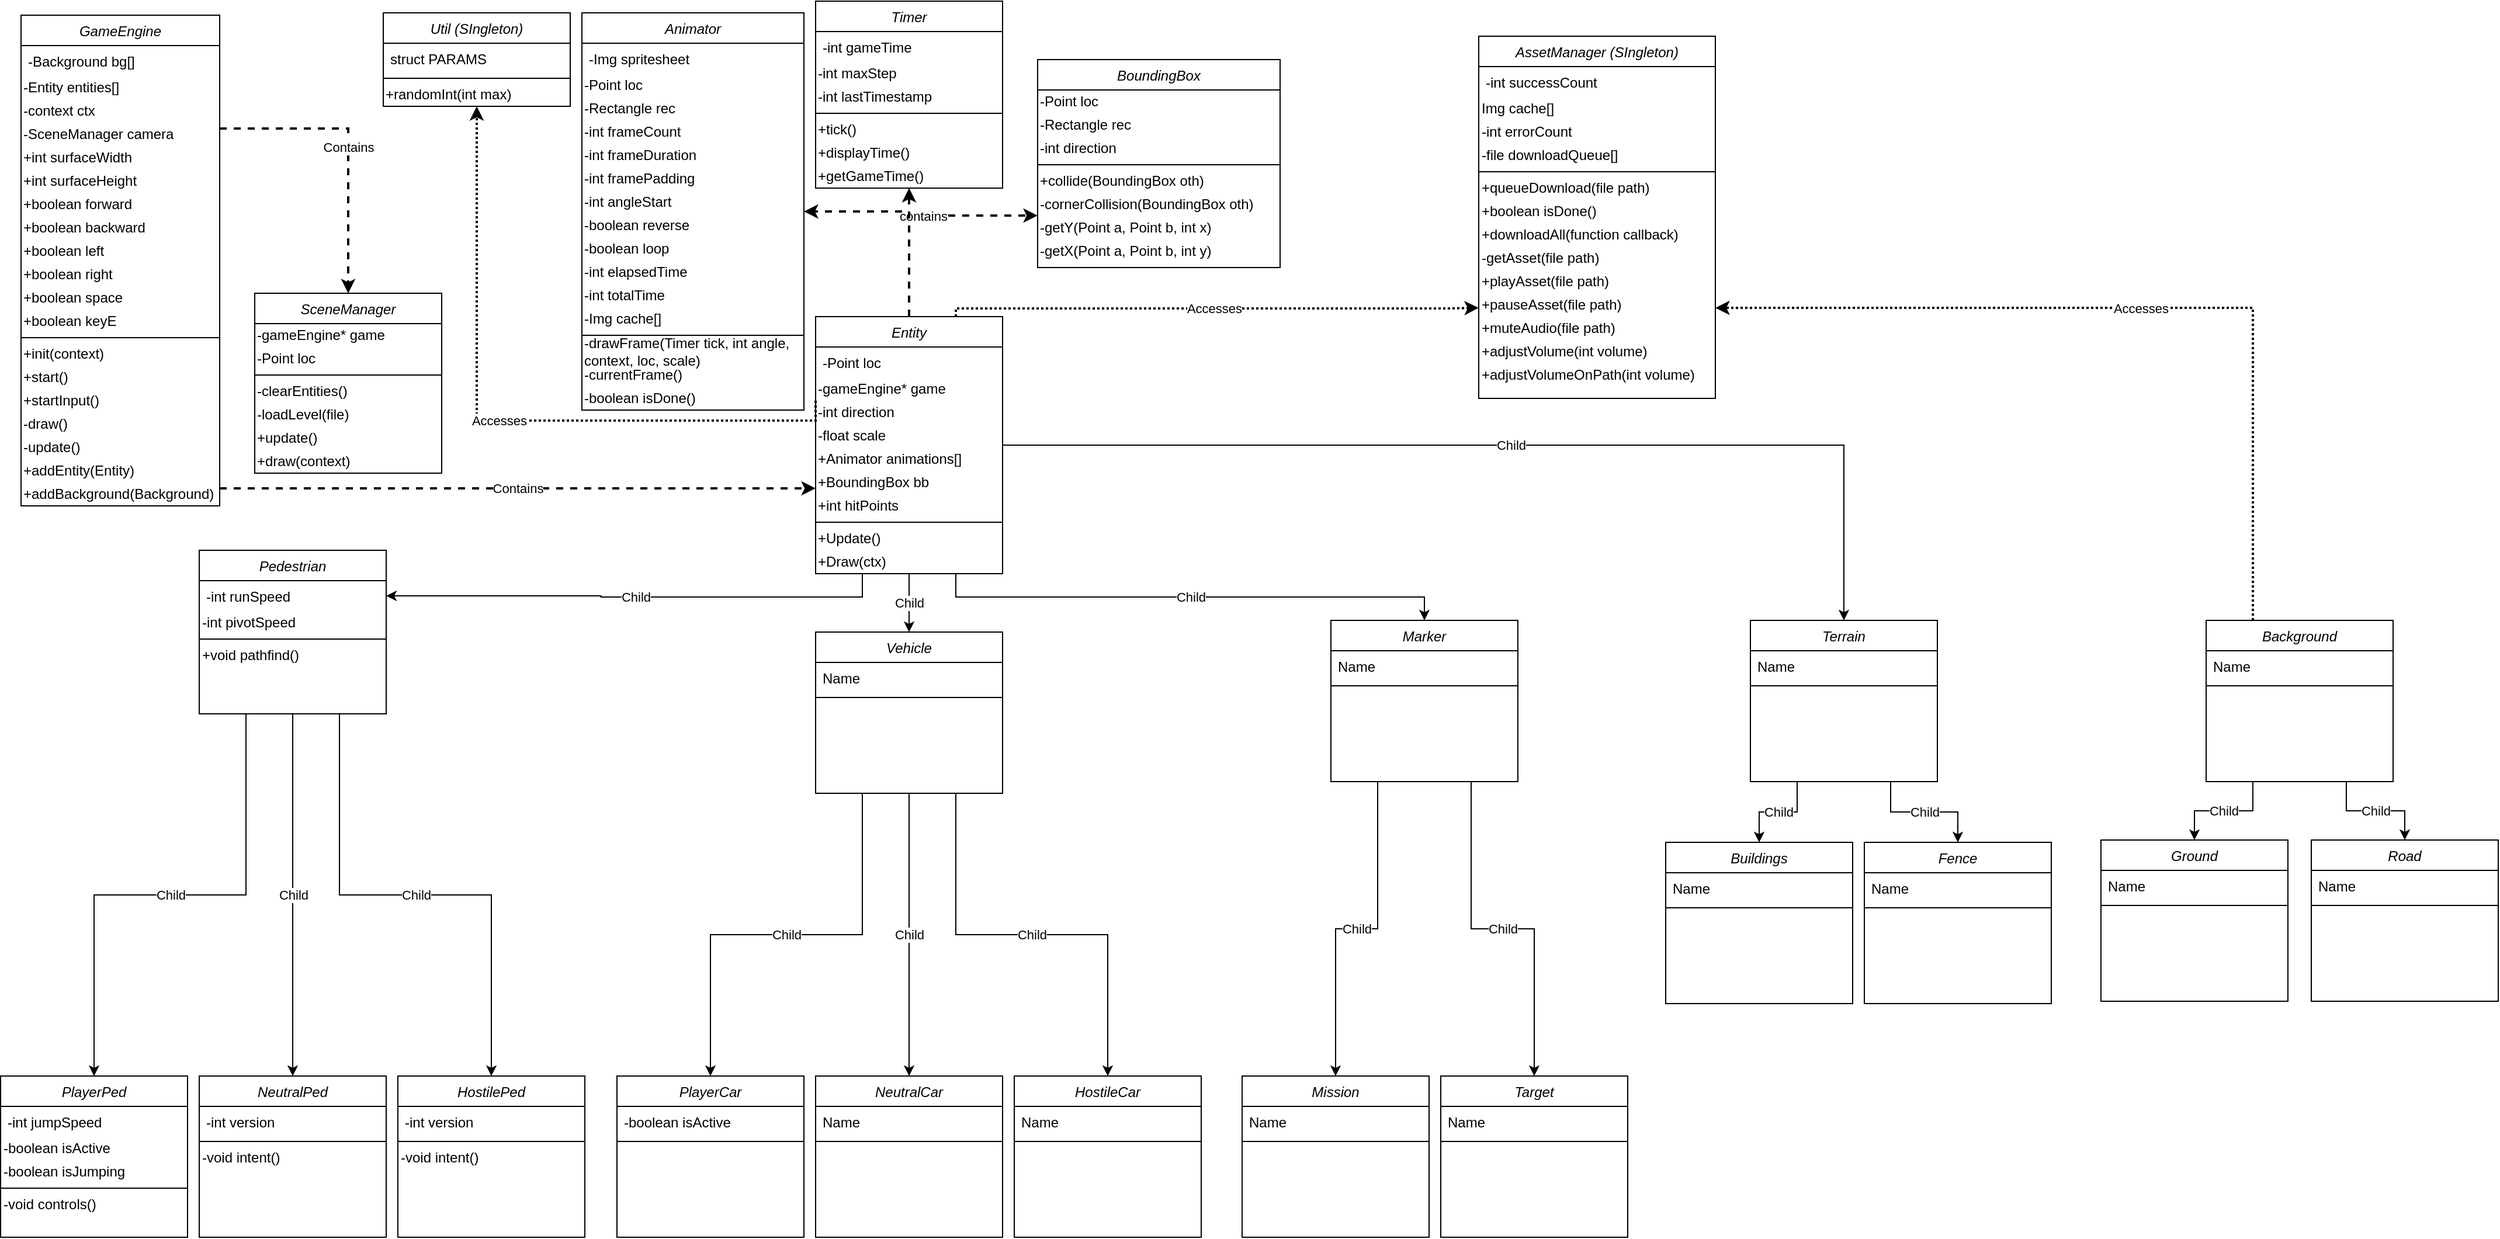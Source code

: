 <mxfile version="16.1.2" type="device"><diagram id="C5RBs43oDa-KdzZeNtuy" name="Game"><mxGraphModel dx="1102" dy="905" grid="1" gridSize="10" guides="1" tooltips="1" connect="1" arrows="1" fold="1" page="1" pageScale="1" pageWidth="827" pageHeight="1169" math="0" shadow="0"><root><mxCell id="WIyWlLk6GJQsqaUBKTNV-0"/><mxCell id="WIyWlLk6GJQsqaUBKTNV-1" parent="WIyWlLk6GJQsqaUBKTNV-0"/><mxCell id="l1KLPTebDnx1lyu9TXCn-94" value="Contains" style="edgeStyle=orthogonalEdgeStyle;rounded=0;orthogonalLoop=1;jettySize=auto;html=1;exitX=1;exitY=0.25;exitDx=0;exitDy=0;dashed=1;strokeWidth=2;entryX=0.5;entryY=0;entryDx=0;entryDy=0;" parent="WIyWlLk6GJQsqaUBKTNV-1" source="nF-2B61L3fFq7dGXR7lO-26" target="l1KLPTebDnx1lyu9TXCn-67" edge="1"><mxGeometry relative="1" as="geometry"><mxPoint x="380" y="289" as="targetPoint"/><Array as="points"><mxPoint x="320" y="119"/></Array></mxGeometry></mxCell><mxCell id="zkfFHV4jXpPFQw0GAbJ--0" value="GameEngine" style="swimlane;fontStyle=2;align=center;verticalAlign=top;childLayout=stackLayout;horizontal=1;startSize=26;horizontalStack=0;resizeParent=1;resizeLast=0;collapsible=1;marginBottom=0;rounded=0;shadow=0;strokeWidth=1;" parent="WIyWlLk6GJQsqaUBKTNV-1" vertex="1"><mxGeometry x="40" y="22" width="170" height="420" as="geometry"><mxRectangle x="230" y="140" width="160" height="26" as="alternateBounds"/></mxGeometry></mxCell><mxCell id="zkfFHV4jXpPFQw0GAbJ--1" value="-Background bg[]" style="text;align=left;verticalAlign=top;spacingLeft=4;spacingRight=4;overflow=hidden;rotatable=0;points=[[0,0.5],[1,0.5]];portConstraint=eastwest;" parent="zkfFHV4jXpPFQw0GAbJ--0" vertex="1"><mxGeometry y="26" width="170" height="26" as="geometry"/></mxCell><mxCell id="nF-2B61L3fFq7dGXR7lO-11" value="-Entity entities[]" style="text;html=1;strokeColor=none;fillColor=none;align=left;verticalAlign=middle;whiteSpace=wrap;rounded=0;" parent="zkfFHV4jXpPFQw0GAbJ--0" vertex="1"><mxGeometry y="52" width="170" height="20" as="geometry"/></mxCell><mxCell id="nF-2B61L3fFq7dGXR7lO-12" value="-context ctx" style="text;html=1;strokeColor=none;fillColor=none;align=left;verticalAlign=middle;whiteSpace=wrap;rounded=0;" parent="zkfFHV4jXpPFQw0GAbJ--0" vertex="1"><mxGeometry y="72" width="170" height="20" as="geometry"/></mxCell><mxCell id="nF-2B61L3fFq7dGXR7lO-26" value="-SceneManager camera" style="text;html=1;strokeColor=none;fillColor=none;align=left;verticalAlign=middle;whiteSpace=wrap;rounded=0;" parent="zkfFHV4jXpPFQw0GAbJ--0" vertex="1"><mxGeometry y="92" width="170" height="20" as="geometry"/></mxCell><mxCell id="nF-2B61L3fFq7dGXR7lO-23" value="+int surfaceWidth" style="text;html=1;strokeColor=none;fillColor=none;align=left;verticalAlign=middle;whiteSpace=wrap;rounded=0;" parent="zkfFHV4jXpPFQw0GAbJ--0" vertex="1"><mxGeometry y="112" width="170" height="20" as="geometry"/></mxCell><mxCell id="nF-2B61L3fFq7dGXR7lO-25" value="+int surfaceHeight" style="text;html=1;strokeColor=none;fillColor=none;align=left;verticalAlign=middle;whiteSpace=wrap;rounded=0;" parent="zkfFHV4jXpPFQw0GAbJ--0" vertex="1"><mxGeometry y="132" width="170" height="20" as="geometry"/></mxCell><mxCell id="nF-2B61L3fFq7dGXR7lO-13" value="+boolean forward" style="text;html=1;strokeColor=none;fillColor=none;align=left;verticalAlign=middle;whiteSpace=wrap;rounded=0;" parent="zkfFHV4jXpPFQw0GAbJ--0" vertex="1"><mxGeometry y="152" width="170" height="20" as="geometry"/></mxCell><mxCell id="nF-2B61L3fFq7dGXR7lO-16" value="+boolean backward" style="text;html=1;strokeColor=none;fillColor=none;align=left;verticalAlign=middle;whiteSpace=wrap;rounded=0;" parent="zkfFHV4jXpPFQw0GAbJ--0" vertex="1"><mxGeometry y="172" width="170" height="20" as="geometry"/></mxCell><mxCell id="nF-2B61L3fFq7dGXR7lO-18" value="+boolean left" style="text;html=1;strokeColor=none;fillColor=none;align=left;verticalAlign=middle;whiteSpace=wrap;rounded=0;" parent="zkfFHV4jXpPFQw0GAbJ--0" vertex="1"><mxGeometry y="192" width="170" height="20" as="geometry"/></mxCell><mxCell id="nF-2B61L3fFq7dGXR7lO-15" value="+boolean right" style="text;html=1;strokeColor=none;fillColor=none;align=left;verticalAlign=middle;whiteSpace=wrap;rounded=0;" parent="zkfFHV4jXpPFQw0GAbJ--0" vertex="1"><mxGeometry y="212" width="170" height="20" as="geometry"/></mxCell><mxCell id="nF-2B61L3fFq7dGXR7lO-17" value="+boolean space" style="text;html=1;strokeColor=none;fillColor=none;align=left;verticalAlign=middle;whiteSpace=wrap;rounded=0;" parent="zkfFHV4jXpPFQw0GAbJ--0" vertex="1"><mxGeometry y="232" width="170" height="20" as="geometry"/></mxCell><mxCell id="nF-2B61L3fFq7dGXR7lO-14" value="+boolean keyE" style="text;html=1;strokeColor=none;fillColor=none;align=left;verticalAlign=middle;whiteSpace=wrap;rounded=0;" parent="zkfFHV4jXpPFQw0GAbJ--0" vertex="1"><mxGeometry y="252" width="170" height="20" as="geometry"/></mxCell><mxCell id="zkfFHV4jXpPFQw0GAbJ--4" value="" style="line;html=1;strokeWidth=1;align=left;verticalAlign=middle;spacingTop=-1;spacingLeft=3;spacingRight=3;rotatable=0;labelPosition=right;points=[];portConstraint=eastwest;" parent="zkfFHV4jXpPFQw0GAbJ--0" vertex="1"><mxGeometry y="272" width="170" height="8" as="geometry"/></mxCell><mxCell id="nF-2B61L3fFq7dGXR7lO-19" value="+init(context)" style="text;html=1;strokeColor=none;fillColor=none;align=left;verticalAlign=middle;whiteSpace=wrap;rounded=0;" parent="zkfFHV4jXpPFQw0GAbJ--0" vertex="1"><mxGeometry y="280" width="170" height="20" as="geometry"/></mxCell><mxCell id="nF-2B61L3fFq7dGXR7lO-20" value="+start()" style="text;html=1;strokeColor=none;fillColor=none;align=left;verticalAlign=middle;whiteSpace=wrap;rounded=0;" parent="zkfFHV4jXpPFQw0GAbJ--0" vertex="1"><mxGeometry y="300" width="170" height="20" as="geometry"/></mxCell><mxCell id="nF-2B61L3fFq7dGXR7lO-21" value="+startInput()" style="text;html=1;strokeColor=none;fillColor=none;align=left;verticalAlign=middle;whiteSpace=wrap;rounded=0;" parent="zkfFHV4jXpPFQw0GAbJ--0" vertex="1"><mxGeometry y="320" width="170" height="20" as="geometry"/></mxCell><mxCell id="nF-2B61L3fFq7dGXR7lO-7" value="-draw()" style="text;html=1;strokeColor=none;fillColor=none;align=left;verticalAlign=middle;whiteSpace=wrap;rounded=0;" parent="zkfFHV4jXpPFQw0GAbJ--0" vertex="1"><mxGeometry y="340" width="170" height="20" as="geometry"/></mxCell><mxCell id="nF-2B61L3fFq7dGXR7lO-8" value="-update()" style="text;html=1;strokeColor=none;fillColor=none;align=left;verticalAlign=middle;whiteSpace=wrap;rounded=0;" parent="zkfFHV4jXpPFQw0GAbJ--0" vertex="1"><mxGeometry y="360" width="170" height="20" as="geometry"/></mxCell><mxCell id="nF-2B61L3fFq7dGXR7lO-9" value="+addEntity(Entity)" style="text;html=1;strokeColor=none;fillColor=none;align=left;verticalAlign=middle;whiteSpace=wrap;rounded=0;" parent="zkfFHV4jXpPFQw0GAbJ--0" vertex="1"><mxGeometry y="380" width="170" height="20" as="geometry"/></mxCell><mxCell id="nF-2B61L3fFq7dGXR7lO-10" value="+addBackground(Background)" style="text;html=1;strokeColor=none;fillColor=none;align=left;verticalAlign=middle;whiteSpace=wrap;rounded=0;" parent="zkfFHV4jXpPFQw0GAbJ--0" vertex="1"><mxGeometry y="400" width="170" height="20" as="geometry"/></mxCell><mxCell id="l1KLPTebDnx1lyu9TXCn-0" value="AssetManager (SIngleton)" style="swimlane;fontStyle=2;align=center;verticalAlign=top;childLayout=stackLayout;horizontal=1;startSize=26;horizontalStack=0;resizeParent=1;resizeLast=0;collapsible=1;marginBottom=0;rounded=0;shadow=0;strokeWidth=1;" parent="WIyWlLk6GJQsqaUBKTNV-1" vertex="1"><mxGeometry x="1287.5" y="40" width="202.5" height="310" as="geometry"><mxRectangle x="230" y="140" width="160" height="26" as="alternateBounds"/></mxGeometry></mxCell><mxCell id="nF-2B61L3fFq7dGXR7lO-57" value="-int successCount" style="text;align=left;verticalAlign=top;spacingLeft=4;spacingRight=4;overflow=hidden;rotatable=0;points=[[0,0.5],[1,0.5]];portConstraint=eastwest;" parent="l1KLPTebDnx1lyu9TXCn-0" vertex="1"><mxGeometry y="26" width="202.5" height="26" as="geometry"/></mxCell><mxCell id="nF-2B61L3fFq7dGXR7lO-59" value="Img cache[]" style="text;html=1;strokeColor=none;fillColor=none;align=left;verticalAlign=middle;whiteSpace=wrap;rounded=0;" parent="l1KLPTebDnx1lyu9TXCn-0" vertex="1"><mxGeometry y="52" width="202.5" height="20" as="geometry"/></mxCell><mxCell id="nF-2B61L3fFq7dGXR7lO-58" value="-int errorCount" style="text;html=1;strokeColor=none;fillColor=none;align=left;verticalAlign=middle;whiteSpace=wrap;rounded=0;" parent="l1KLPTebDnx1lyu9TXCn-0" vertex="1"><mxGeometry y="72" width="202.5" height="20" as="geometry"/></mxCell><mxCell id="nF-2B61L3fFq7dGXR7lO-60" value="-file downloadQueue[]" style="text;html=1;strokeColor=none;fillColor=none;align=left;verticalAlign=middle;whiteSpace=wrap;rounded=0;" parent="l1KLPTebDnx1lyu9TXCn-0" vertex="1"><mxGeometry y="92" width="202.5" height="20" as="geometry"/></mxCell><mxCell id="l1KLPTebDnx1lyu9TXCn-2" value="" style="line;html=1;strokeWidth=1;align=left;verticalAlign=middle;spacingTop=-1;spacingLeft=3;spacingRight=3;rotatable=0;labelPosition=right;points=[];portConstraint=eastwest;" parent="l1KLPTebDnx1lyu9TXCn-0" vertex="1"><mxGeometry y="112" width="202.5" height="8" as="geometry"/></mxCell><mxCell id="nF-2B61L3fFq7dGXR7lO-74" value="+queueDownload(file path)" style="text;html=1;align=left;verticalAlign=middle;resizable=0;points=[];autosize=1;" parent="l1KLPTebDnx1lyu9TXCn-0" vertex="1"><mxGeometry y="120" width="202.5" height="20" as="geometry"/></mxCell><mxCell id="nF-2B61L3fFq7dGXR7lO-75" value="+boolean isDone()" style="text;html=1;strokeColor=none;fillColor=none;align=left;verticalAlign=middle;whiteSpace=wrap;rounded=0;" parent="l1KLPTebDnx1lyu9TXCn-0" vertex="1"><mxGeometry y="140" width="202.5" height="20" as="geometry"/></mxCell><mxCell id="nF-2B61L3fFq7dGXR7lO-76" value="+downloadAll(function callback)" style="text;html=1;strokeColor=none;fillColor=none;align=left;verticalAlign=middle;whiteSpace=wrap;rounded=0;" parent="l1KLPTebDnx1lyu9TXCn-0" vertex="1"><mxGeometry y="160" width="202.5" height="20" as="geometry"/></mxCell><mxCell id="nF-2B61L3fFq7dGXR7lO-77" value="-getAsset(file path)" style="text;html=1;strokeColor=none;fillColor=none;align=left;verticalAlign=middle;whiteSpace=wrap;rounded=0;" parent="l1KLPTebDnx1lyu9TXCn-0" vertex="1"><mxGeometry y="180" width="202.5" height="20" as="geometry"/></mxCell><mxCell id="nF-2B61L3fFq7dGXR7lO-78" value="+playAsset(file path)" style="text;html=1;strokeColor=none;fillColor=none;align=left;verticalAlign=middle;whiteSpace=wrap;rounded=0;" parent="l1KLPTebDnx1lyu9TXCn-0" vertex="1"><mxGeometry y="200" width="202.5" height="20" as="geometry"/></mxCell><mxCell id="nF-2B61L3fFq7dGXR7lO-79" value="+pauseAsset(file path)" style="text;html=1;strokeColor=none;fillColor=none;align=left;verticalAlign=middle;whiteSpace=wrap;rounded=0;" parent="l1KLPTebDnx1lyu9TXCn-0" vertex="1"><mxGeometry y="220" width="202.5" height="20" as="geometry"/></mxCell><mxCell id="nF-2B61L3fFq7dGXR7lO-80" value="+muteAudio(file path)" style="text;html=1;strokeColor=none;fillColor=none;align=left;verticalAlign=middle;whiteSpace=wrap;rounded=0;" parent="l1KLPTebDnx1lyu9TXCn-0" vertex="1"><mxGeometry y="240" width="202.5" height="20" as="geometry"/></mxCell><mxCell id="nF-2B61L3fFq7dGXR7lO-81" value="+adjustVolume(int volume)" style="text;html=1;strokeColor=none;fillColor=none;align=left;verticalAlign=middle;whiteSpace=wrap;rounded=0;" parent="l1KLPTebDnx1lyu9TXCn-0" vertex="1"><mxGeometry y="260" width="202.5" height="20" as="geometry"/></mxCell><mxCell id="nF-2B61L3fFq7dGXR7lO-82" value="+adjustVolumeOnPath(int volume)" style="text;html=1;strokeColor=none;fillColor=none;align=left;verticalAlign=middle;whiteSpace=wrap;rounded=0;" parent="l1KLPTebDnx1lyu9TXCn-0" vertex="1"><mxGeometry y="280" width="202.5" height="20" as="geometry"/></mxCell><mxCell id="l1KLPTebDnx1lyu9TXCn-3" value="BoundingBox" style="swimlane;fontStyle=2;align=center;verticalAlign=top;childLayout=stackLayout;horizontal=1;startSize=26;horizontalStack=0;resizeParent=1;resizeLast=0;collapsible=1;marginBottom=0;rounded=0;shadow=0;strokeWidth=1;" parent="WIyWlLk6GJQsqaUBKTNV-1" vertex="1"><mxGeometry x="910" y="60" width="207.5" height="178" as="geometry"><mxRectangle x="230" y="140" width="160" height="26" as="alternateBounds"/></mxGeometry></mxCell><mxCell id="nF-2B61L3fFq7dGXR7lO-61" value="-Point loc" style="text;html=1;strokeColor=none;fillColor=none;align=left;verticalAlign=middle;whiteSpace=wrap;rounded=0;" parent="l1KLPTebDnx1lyu9TXCn-3" vertex="1"><mxGeometry y="26" width="207.5" height="20" as="geometry"/></mxCell><mxCell id="nF-2B61L3fFq7dGXR7lO-62" value="-Rectangle rec" style="text;html=1;strokeColor=none;fillColor=none;align=left;verticalAlign=middle;whiteSpace=wrap;rounded=0;" parent="l1KLPTebDnx1lyu9TXCn-3" vertex="1"><mxGeometry y="46" width="207.5" height="20" as="geometry"/></mxCell><mxCell id="nF-2B61L3fFq7dGXR7lO-63" value="-int direction" style="text;html=1;strokeColor=none;fillColor=none;align=left;verticalAlign=middle;whiteSpace=wrap;rounded=0;" parent="l1KLPTebDnx1lyu9TXCn-3" vertex="1"><mxGeometry y="66" width="207.5" height="20" as="geometry"/></mxCell><mxCell id="l1KLPTebDnx1lyu9TXCn-5" value="" style="line;html=1;strokeWidth=1;align=left;verticalAlign=middle;spacingTop=-1;spacingLeft=3;spacingRight=3;rotatable=0;labelPosition=right;points=[];portConstraint=eastwest;" parent="l1KLPTebDnx1lyu9TXCn-3" vertex="1"><mxGeometry y="86" width="207.5" height="8" as="geometry"/></mxCell><mxCell id="nF-2B61L3fFq7dGXR7lO-64" value="+collide(BoundingBox oth)" style="text;html=1;strokeColor=none;fillColor=none;align=left;verticalAlign=middle;whiteSpace=wrap;rounded=0;" parent="l1KLPTebDnx1lyu9TXCn-3" vertex="1"><mxGeometry y="94" width="207.5" height="20" as="geometry"/></mxCell><mxCell id="nF-2B61L3fFq7dGXR7lO-65" value="-cornerCollision(BoundingBox oth)" style="text;html=1;strokeColor=none;fillColor=none;align=left;verticalAlign=middle;whiteSpace=wrap;rounded=0;" parent="l1KLPTebDnx1lyu9TXCn-3" vertex="1"><mxGeometry y="114" width="207.5" height="20" as="geometry"/></mxCell><mxCell id="nF-2B61L3fFq7dGXR7lO-66" value="-getY(Point a, Point b, int x)" style="text;html=1;strokeColor=none;fillColor=none;align=left;verticalAlign=middle;whiteSpace=wrap;rounded=0;" parent="l1KLPTebDnx1lyu9TXCn-3" vertex="1"><mxGeometry y="134" width="207.5" height="20" as="geometry"/></mxCell><mxCell id="nF-2B61L3fFq7dGXR7lO-67" value="-getX(Point a, Point b, int y)" style="text;html=1;strokeColor=none;fillColor=none;align=left;verticalAlign=middle;whiteSpace=wrap;rounded=0;" parent="l1KLPTebDnx1lyu9TXCn-3" vertex="1"><mxGeometry y="154" width="207.5" height="20" as="geometry"/></mxCell><mxCell id="l1KLPTebDnx1lyu9TXCn-6" value="Animator" style="swimlane;fontStyle=2;align=center;verticalAlign=top;childLayout=stackLayout;horizontal=1;startSize=26;horizontalStack=0;resizeParent=1;resizeLast=0;collapsible=1;marginBottom=0;rounded=0;shadow=0;strokeWidth=1;" parent="WIyWlLk6GJQsqaUBKTNV-1" vertex="1"><mxGeometry x="520" y="20" width="190" height="340" as="geometry"><mxRectangle x="230" y="140" width="160" height="26" as="alternateBounds"/></mxGeometry></mxCell><mxCell id="l1KLPTebDnx1lyu9TXCn-7" value="-Img spritesheet" style="text;align=left;verticalAlign=top;spacingLeft=4;spacingRight=4;overflow=hidden;rotatable=0;points=[[0,0.5],[1,0.5]];portConstraint=eastwest;" parent="l1KLPTebDnx1lyu9TXCn-6" vertex="1"><mxGeometry y="26" width="190" height="26" as="geometry"/></mxCell><mxCell id="nF-2B61L3fFq7dGXR7lO-38" value="-Point loc" style="text;html=1;strokeColor=none;fillColor=none;align=left;verticalAlign=middle;whiteSpace=wrap;rounded=0;" parent="l1KLPTebDnx1lyu9TXCn-6" vertex="1"><mxGeometry y="52" width="190" height="20" as="geometry"/></mxCell><mxCell id="nF-2B61L3fFq7dGXR7lO-39" value="-Rectangle rec" style="text;html=1;strokeColor=none;fillColor=none;align=left;verticalAlign=middle;whiteSpace=wrap;rounded=0;" parent="l1KLPTebDnx1lyu9TXCn-6" vertex="1"><mxGeometry y="72" width="190" height="20" as="geometry"/></mxCell><mxCell id="nF-2B61L3fFq7dGXR7lO-40" value="-int frameCount" style="text;html=1;strokeColor=none;fillColor=none;align=left;verticalAlign=middle;whiteSpace=wrap;rounded=0;" parent="l1KLPTebDnx1lyu9TXCn-6" vertex="1"><mxGeometry y="92" width="190" height="20" as="geometry"/></mxCell><mxCell id="nF-2B61L3fFq7dGXR7lO-41" value="-int frameDuration" style="text;html=1;strokeColor=none;fillColor=none;align=left;verticalAlign=middle;whiteSpace=wrap;rounded=0;" parent="l1KLPTebDnx1lyu9TXCn-6" vertex="1"><mxGeometry y="112" width="190" height="20" as="geometry"/></mxCell><mxCell id="nF-2B61L3fFq7dGXR7lO-42" value="-int framePadding" style="text;html=1;strokeColor=none;fillColor=none;align=left;verticalAlign=middle;whiteSpace=wrap;rounded=0;" parent="l1KLPTebDnx1lyu9TXCn-6" vertex="1"><mxGeometry y="132" width="190" height="20" as="geometry"/></mxCell><mxCell id="nF-2B61L3fFq7dGXR7lO-43" value="-int angleStart" style="text;html=1;strokeColor=none;fillColor=none;align=left;verticalAlign=middle;whiteSpace=wrap;rounded=0;" parent="l1KLPTebDnx1lyu9TXCn-6" vertex="1"><mxGeometry y="152" width="190" height="20" as="geometry"/></mxCell><mxCell id="nF-2B61L3fFq7dGXR7lO-44" value="-boolean reverse" style="text;html=1;strokeColor=none;fillColor=none;align=left;verticalAlign=middle;whiteSpace=wrap;rounded=0;" parent="l1KLPTebDnx1lyu9TXCn-6" vertex="1"><mxGeometry y="172" width="190" height="20" as="geometry"/></mxCell><mxCell id="nF-2B61L3fFq7dGXR7lO-45" value="-boolean loop" style="text;html=1;strokeColor=none;fillColor=none;align=left;verticalAlign=middle;whiteSpace=wrap;rounded=0;" parent="l1KLPTebDnx1lyu9TXCn-6" vertex="1"><mxGeometry y="192" width="190" height="20" as="geometry"/></mxCell><mxCell id="nF-2B61L3fFq7dGXR7lO-46" value="-int elapsedTime" style="text;html=1;strokeColor=none;fillColor=none;align=left;verticalAlign=middle;whiteSpace=wrap;rounded=0;" parent="l1KLPTebDnx1lyu9TXCn-6" vertex="1"><mxGeometry y="212" width="190" height="20" as="geometry"/></mxCell><mxCell id="nF-2B61L3fFq7dGXR7lO-47" value="-int totalTime" style="text;html=1;strokeColor=none;fillColor=none;align=left;verticalAlign=middle;whiteSpace=wrap;rounded=0;" parent="l1KLPTebDnx1lyu9TXCn-6" vertex="1"><mxGeometry y="232" width="190" height="20" as="geometry"/></mxCell><mxCell id="nF-2B61L3fFq7dGXR7lO-48" value="-Img cache[]" style="text;html=1;strokeColor=none;fillColor=none;align=left;verticalAlign=middle;whiteSpace=wrap;rounded=0;" parent="l1KLPTebDnx1lyu9TXCn-6" vertex="1"><mxGeometry y="252" width="190" height="20" as="geometry"/></mxCell><mxCell id="l1KLPTebDnx1lyu9TXCn-8" value="" style="line;html=1;strokeWidth=1;align=left;verticalAlign=middle;spacingTop=-1;spacingLeft=3;spacingRight=3;rotatable=0;labelPosition=right;points=[];portConstraint=eastwest;" parent="l1KLPTebDnx1lyu9TXCn-6" vertex="1"><mxGeometry y="272" width="190" height="8" as="geometry"/></mxCell><mxCell id="nF-2B61L3fFq7dGXR7lO-49" value="-drawFrame(Timer tick, int angle, context, loc, scale)" style="text;html=1;strokeColor=none;fillColor=none;align=left;verticalAlign=middle;whiteSpace=wrap;rounded=0;" parent="l1KLPTebDnx1lyu9TXCn-6" vertex="1"><mxGeometry y="280" width="190" height="20" as="geometry"/></mxCell><mxCell id="nF-2B61L3fFq7dGXR7lO-50" value="-currentFrame()" style="text;html=1;strokeColor=none;fillColor=none;align=left;verticalAlign=middle;whiteSpace=wrap;rounded=0;" parent="l1KLPTebDnx1lyu9TXCn-6" vertex="1"><mxGeometry y="300" width="190" height="20" as="geometry"/></mxCell><mxCell id="nF-2B61L3fFq7dGXR7lO-51" value="-boolean isDone()" style="text;html=1;strokeColor=none;fillColor=none;align=left;verticalAlign=middle;whiteSpace=wrap;rounded=0;" parent="l1KLPTebDnx1lyu9TXCn-6" vertex="1"><mxGeometry y="320" width="190" height="20" as="geometry"/></mxCell><mxCell id="l1KLPTebDnx1lyu9TXCn-92" value="Child" style="edgeStyle=orthogonalEdgeStyle;rounded=0;orthogonalLoop=1;jettySize=auto;html=1;exitX=0.25;exitY=1;exitDx=0;exitDy=0;entryX=0.5;entryY=0;entryDx=0;entryDy=0;" parent="WIyWlLk6GJQsqaUBKTNV-1" source="l1KLPTebDnx1lyu9TXCn-9" target="l1KLPTebDnx1lyu9TXCn-12" edge="1"><mxGeometry relative="1" as="geometry"/></mxCell><mxCell id="l1KLPTebDnx1lyu9TXCn-93" value="Child" style="edgeStyle=orthogonalEdgeStyle;rounded=0;orthogonalLoop=1;jettySize=auto;html=1;exitX=0.75;exitY=1;exitDx=0;exitDy=0;entryX=0.5;entryY=0;entryDx=0;entryDy=0;" parent="WIyWlLk6GJQsqaUBKTNV-1" source="l1KLPTebDnx1lyu9TXCn-9" target="l1KLPTebDnx1lyu9TXCn-15" edge="1"><mxGeometry relative="1" as="geometry"/></mxCell><mxCell id="l1KLPTebDnx1lyu9TXCn-98" value="Accesses" style="edgeStyle=orthogonalEdgeStyle;rounded=0;orthogonalLoop=1;jettySize=auto;html=1;exitX=0.25;exitY=0;exitDx=0;exitDy=0;entryX=1;entryY=0.75;entryDx=0;entryDy=0;strokeWidth=2;dashed=1;dashPattern=1 1;" parent="WIyWlLk6GJQsqaUBKTNV-1" source="l1KLPTebDnx1lyu9TXCn-9" target="l1KLPTebDnx1lyu9TXCn-0" edge="1"><mxGeometry relative="1" as="geometry"/></mxCell><mxCell id="l1KLPTebDnx1lyu9TXCn-9" value="Background" style="swimlane;fontStyle=2;align=center;verticalAlign=top;childLayout=stackLayout;horizontal=1;startSize=26;horizontalStack=0;resizeParent=1;resizeLast=0;collapsible=1;marginBottom=0;rounded=0;shadow=0;strokeWidth=1;" parent="WIyWlLk6GJQsqaUBKTNV-1" vertex="1"><mxGeometry x="1910" y="540" width="160" height="138" as="geometry"><mxRectangle x="230" y="140" width="160" height="26" as="alternateBounds"/></mxGeometry></mxCell><mxCell id="l1KLPTebDnx1lyu9TXCn-10" value="Name" style="text;align=left;verticalAlign=top;spacingLeft=4;spacingRight=4;overflow=hidden;rotatable=0;points=[[0,0.5],[1,0.5]];portConstraint=eastwest;" parent="l1KLPTebDnx1lyu9TXCn-9" vertex="1"><mxGeometry y="26" width="160" height="26" as="geometry"/></mxCell><mxCell id="l1KLPTebDnx1lyu9TXCn-11" value="" style="line;html=1;strokeWidth=1;align=left;verticalAlign=middle;spacingTop=-1;spacingLeft=3;spacingRight=3;rotatable=0;labelPosition=right;points=[];portConstraint=eastwest;" parent="l1KLPTebDnx1lyu9TXCn-9" vertex="1"><mxGeometry y="52" width="160" height="8" as="geometry"/></mxCell><mxCell id="l1KLPTebDnx1lyu9TXCn-12" value="Ground" style="swimlane;fontStyle=2;align=center;verticalAlign=top;childLayout=stackLayout;horizontal=1;startSize=26;horizontalStack=0;resizeParent=1;resizeLast=0;collapsible=1;marginBottom=0;rounded=0;shadow=0;strokeWidth=1;" parent="WIyWlLk6GJQsqaUBKTNV-1" vertex="1"><mxGeometry x="1820" y="728" width="160" height="138" as="geometry"><mxRectangle x="230" y="140" width="160" height="26" as="alternateBounds"/></mxGeometry></mxCell><mxCell id="l1KLPTebDnx1lyu9TXCn-13" value="Name" style="text;align=left;verticalAlign=top;spacingLeft=4;spacingRight=4;overflow=hidden;rotatable=0;points=[[0,0.5],[1,0.5]];portConstraint=eastwest;" parent="l1KLPTebDnx1lyu9TXCn-12" vertex="1"><mxGeometry y="26" width="160" height="26" as="geometry"/></mxCell><mxCell id="l1KLPTebDnx1lyu9TXCn-14" value="" style="line;html=1;strokeWidth=1;align=left;verticalAlign=middle;spacingTop=-1;spacingLeft=3;spacingRight=3;rotatable=0;labelPosition=right;points=[];portConstraint=eastwest;" parent="l1KLPTebDnx1lyu9TXCn-12" vertex="1"><mxGeometry y="52" width="160" height="8" as="geometry"/></mxCell><mxCell id="l1KLPTebDnx1lyu9TXCn-15" value="Road" style="swimlane;fontStyle=2;align=center;verticalAlign=top;childLayout=stackLayout;horizontal=1;startSize=26;horizontalStack=0;resizeParent=1;resizeLast=0;collapsible=1;marginBottom=0;rounded=0;shadow=0;strokeWidth=1;" parent="WIyWlLk6GJQsqaUBKTNV-1" vertex="1"><mxGeometry x="2000" y="728" width="160" height="138" as="geometry"><mxRectangle x="230" y="140" width="160" height="26" as="alternateBounds"/></mxGeometry></mxCell><mxCell id="l1KLPTebDnx1lyu9TXCn-16" value="Name" style="text;align=left;verticalAlign=top;spacingLeft=4;spacingRight=4;overflow=hidden;rotatable=0;points=[[0,0.5],[1,0.5]];portConstraint=eastwest;" parent="l1KLPTebDnx1lyu9TXCn-15" vertex="1"><mxGeometry y="26" width="160" height="26" as="geometry"/></mxCell><mxCell id="l1KLPTebDnx1lyu9TXCn-17" value="" style="line;html=1;strokeWidth=1;align=left;verticalAlign=middle;spacingTop=-1;spacingLeft=3;spacingRight=3;rotatable=0;labelPosition=right;points=[];portConstraint=eastwest;" parent="l1KLPTebDnx1lyu9TXCn-15" vertex="1"><mxGeometry y="52" width="160" height="8" as="geometry"/></mxCell><mxCell id="l1KLPTebDnx1lyu9TXCn-18" value="Buildings" style="swimlane;fontStyle=2;align=center;verticalAlign=top;childLayout=stackLayout;horizontal=1;startSize=26;horizontalStack=0;resizeParent=1;resizeLast=0;collapsible=1;marginBottom=0;rounded=0;shadow=0;strokeWidth=1;" parent="WIyWlLk6GJQsqaUBKTNV-1" vertex="1"><mxGeometry x="1447.5" y="730" width="160" height="138" as="geometry"><mxRectangle x="230" y="140" width="160" height="26" as="alternateBounds"/></mxGeometry></mxCell><mxCell id="l1KLPTebDnx1lyu9TXCn-19" value="Name" style="text;align=left;verticalAlign=top;spacingLeft=4;spacingRight=4;overflow=hidden;rotatable=0;points=[[0,0.5],[1,0.5]];portConstraint=eastwest;" parent="l1KLPTebDnx1lyu9TXCn-18" vertex="1"><mxGeometry y="26" width="160" height="26" as="geometry"/></mxCell><mxCell id="l1KLPTebDnx1lyu9TXCn-20" value="" style="line;html=1;strokeWidth=1;align=left;verticalAlign=middle;spacingTop=-1;spacingLeft=3;spacingRight=3;rotatable=0;labelPosition=right;points=[];portConstraint=eastwest;" parent="l1KLPTebDnx1lyu9TXCn-18" vertex="1"><mxGeometry y="52" width="160" height="8" as="geometry"/></mxCell><mxCell id="l1KLPTebDnx1lyu9TXCn-82" value="Child" style="edgeStyle=orthogonalEdgeStyle;rounded=0;orthogonalLoop=1;jettySize=auto;html=1;exitX=0.25;exitY=1;exitDx=0;exitDy=0;entryX=0.5;entryY=0;entryDx=0;entryDy=0;" parent="WIyWlLk6GJQsqaUBKTNV-1" source="l1KLPTebDnx1lyu9TXCn-21" target="l1KLPTebDnx1lyu9TXCn-33" edge="1"><mxGeometry relative="1" as="geometry"/></mxCell><mxCell id="l1KLPTebDnx1lyu9TXCn-83" value="Child" style="edgeStyle=orthogonalEdgeStyle;rounded=0;orthogonalLoop=1;jettySize=auto;html=1;exitX=0.5;exitY=1;exitDx=0;exitDy=0;entryX=0.5;entryY=0;entryDx=0;entryDy=0;" parent="WIyWlLk6GJQsqaUBKTNV-1" source="l1KLPTebDnx1lyu9TXCn-21" target="l1KLPTebDnx1lyu9TXCn-36" edge="1"><mxGeometry relative="1" as="geometry"/></mxCell><mxCell id="l1KLPTebDnx1lyu9TXCn-84" value="Child" style="edgeStyle=orthogonalEdgeStyle;rounded=0;orthogonalLoop=1;jettySize=auto;html=1;exitX=0.75;exitY=1;exitDx=0;exitDy=0;entryX=0.5;entryY=0;entryDx=0;entryDy=0;" parent="WIyWlLk6GJQsqaUBKTNV-1" source="l1KLPTebDnx1lyu9TXCn-21" target="l1KLPTebDnx1lyu9TXCn-49" edge="1"><mxGeometry relative="1" as="geometry"/></mxCell><mxCell id="l1KLPTebDnx1lyu9TXCn-21" value="Pedestrian" style="swimlane;fontStyle=2;align=center;verticalAlign=top;childLayout=stackLayout;horizontal=1;startSize=26;horizontalStack=0;resizeParent=1;resizeLast=0;collapsible=1;marginBottom=0;rounded=0;shadow=0;strokeWidth=1;" parent="WIyWlLk6GJQsqaUBKTNV-1" vertex="1"><mxGeometry x="192.5" y="480" width="160" height="140" as="geometry"><mxRectangle x="230" y="140" width="160" height="26" as="alternateBounds"/></mxGeometry></mxCell><mxCell id="l1KLPTebDnx1lyu9TXCn-22" value="-int runSpeed" style="text;align=left;verticalAlign=top;spacingLeft=4;spacingRight=4;overflow=hidden;rotatable=0;points=[[0,0.5],[1,0.5]];portConstraint=eastwest;" parent="l1KLPTebDnx1lyu9TXCn-21" vertex="1"><mxGeometry y="26" width="160" height="26" as="geometry"/></mxCell><mxCell id="nF-2B61L3fFq7dGXR7lO-84" value="-int pivotSpeed" style="text;html=1;strokeColor=none;fillColor=none;align=left;verticalAlign=middle;whiteSpace=wrap;rounded=0;" parent="l1KLPTebDnx1lyu9TXCn-21" vertex="1"><mxGeometry y="52" width="160" height="20" as="geometry"/></mxCell><mxCell id="l1KLPTebDnx1lyu9TXCn-23" value="" style="line;html=1;strokeWidth=1;align=left;verticalAlign=middle;spacingTop=-1;spacingLeft=3;spacingRight=3;rotatable=0;labelPosition=right;points=[];portConstraint=eastwest;" parent="l1KLPTebDnx1lyu9TXCn-21" vertex="1"><mxGeometry y="72" width="160" height="8" as="geometry"/></mxCell><mxCell id="-DMiYNaeQzWZP9RkwGdl-1" value="+void pathfind()" style="text;html=1;strokeColor=none;fillColor=none;align=left;verticalAlign=middle;whiteSpace=wrap;rounded=0;" vertex="1" parent="l1KLPTebDnx1lyu9TXCn-21"><mxGeometry y="80" width="160" height="20" as="geometry"/></mxCell><mxCell id="l1KLPTebDnx1lyu9TXCn-85" value="Child" style="edgeStyle=orthogonalEdgeStyle;rounded=0;orthogonalLoop=1;jettySize=auto;html=1;exitX=0.5;exitY=1;exitDx=0;exitDy=0;entryX=0.5;entryY=0;entryDx=0;entryDy=0;" parent="WIyWlLk6GJQsqaUBKTNV-1" source="l1KLPTebDnx1lyu9TXCn-24" target="l1KLPTebDnx1lyu9TXCn-30" edge="1"><mxGeometry relative="1" as="geometry"/></mxCell><mxCell id="l1KLPTebDnx1lyu9TXCn-86" value="Child" style="edgeStyle=orthogonalEdgeStyle;rounded=0;orthogonalLoop=1;jettySize=auto;html=1;exitX=0.25;exitY=1;exitDx=0;exitDy=0;entryX=0.5;entryY=0;entryDx=0;entryDy=0;" parent="WIyWlLk6GJQsqaUBKTNV-1" source="l1KLPTebDnx1lyu9TXCn-24" target="l1KLPTebDnx1lyu9TXCn-27" edge="1"><mxGeometry relative="1" as="geometry"/></mxCell><mxCell id="l1KLPTebDnx1lyu9TXCn-87" value="Child" style="edgeStyle=orthogonalEdgeStyle;rounded=0;orthogonalLoop=1;jettySize=auto;html=1;exitX=0.75;exitY=1;exitDx=0;exitDy=0;entryX=0.5;entryY=0;entryDx=0;entryDy=0;" parent="WIyWlLk6GJQsqaUBKTNV-1" source="l1KLPTebDnx1lyu9TXCn-24" target="l1KLPTebDnx1lyu9TXCn-52" edge="1"><mxGeometry relative="1" as="geometry"/></mxCell><mxCell id="l1KLPTebDnx1lyu9TXCn-24" value="Vehicle" style="swimlane;fontStyle=2;align=center;verticalAlign=top;childLayout=stackLayout;horizontal=1;startSize=26;horizontalStack=0;resizeParent=1;resizeLast=0;collapsible=1;marginBottom=0;rounded=0;shadow=0;strokeWidth=1;" parent="WIyWlLk6GJQsqaUBKTNV-1" vertex="1"><mxGeometry x="720" y="550" width="160" height="138" as="geometry"><mxRectangle x="230" y="140" width="160" height="26" as="alternateBounds"/></mxGeometry></mxCell><mxCell id="l1KLPTebDnx1lyu9TXCn-25" value="Name" style="text;align=left;verticalAlign=top;spacingLeft=4;spacingRight=4;overflow=hidden;rotatable=0;points=[[0,0.5],[1,0.5]];portConstraint=eastwest;" parent="l1KLPTebDnx1lyu9TXCn-24" vertex="1"><mxGeometry y="26" width="160" height="26" as="geometry"/></mxCell><mxCell id="l1KLPTebDnx1lyu9TXCn-26" value="" style="line;html=1;strokeWidth=1;align=left;verticalAlign=middle;spacingTop=-1;spacingLeft=3;spacingRight=3;rotatable=0;labelPosition=right;points=[];portConstraint=eastwest;" parent="l1KLPTebDnx1lyu9TXCn-24" vertex="1"><mxGeometry y="52" width="160" height="8" as="geometry"/></mxCell><mxCell id="l1KLPTebDnx1lyu9TXCn-27" value="PlayerCar" style="swimlane;fontStyle=2;align=center;verticalAlign=top;childLayout=stackLayout;horizontal=1;startSize=26;horizontalStack=0;resizeParent=1;resizeLast=0;collapsible=1;marginBottom=0;rounded=0;shadow=0;strokeWidth=1;" parent="WIyWlLk6GJQsqaUBKTNV-1" vertex="1"><mxGeometry x="550" y="930" width="160" height="138" as="geometry"><mxRectangle x="230" y="140" width="160" height="26" as="alternateBounds"/></mxGeometry></mxCell><mxCell id="l1KLPTebDnx1lyu9TXCn-28" value="-boolean isActive" style="text;align=left;verticalAlign=top;spacingLeft=4;spacingRight=4;overflow=hidden;rotatable=0;points=[[0,0.5],[1,0.5]];portConstraint=eastwest;" parent="l1KLPTebDnx1lyu9TXCn-27" vertex="1"><mxGeometry y="26" width="160" height="26" as="geometry"/></mxCell><mxCell id="l1KLPTebDnx1lyu9TXCn-29" value="" style="line;html=1;strokeWidth=1;align=left;verticalAlign=middle;spacingTop=-1;spacingLeft=3;spacingRight=3;rotatable=0;labelPosition=right;points=[];portConstraint=eastwest;" parent="l1KLPTebDnx1lyu9TXCn-27" vertex="1"><mxGeometry y="52" width="160" height="8" as="geometry"/></mxCell><mxCell id="l1KLPTebDnx1lyu9TXCn-30" value="NeutralCar" style="swimlane;fontStyle=2;align=center;verticalAlign=top;childLayout=stackLayout;horizontal=1;startSize=26;horizontalStack=0;resizeParent=1;resizeLast=0;collapsible=1;marginBottom=0;rounded=0;shadow=0;strokeWidth=1;" parent="WIyWlLk6GJQsqaUBKTNV-1" vertex="1"><mxGeometry x="720" y="930" width="160" height="138" as="geometry"><mxRectangle x="230" y="140" width="160" height="26" as="alternateBounds"/></mxGeometry></mxCell><mxCell id="l1KLPTebDnx1lyu9TXCn-31" value="Name" style="text;align=left;verticalAlign=top;spacingLeft=4;spacingRight=4;overflow=hidden;rotatable=0;points=[[0,0.5],[1,0.5]];portConstraint=eastwest;" parent="l1KLPTebDnx1lyu9TXCn-30" vertex="1"><mxGeometry y="26" width="160" height="26" as="geometry"/></mxCell><mxCell id="l1KLPTebDnx1lyu9TXCn-32" value="" style="line;html=1;strokeWidth=1;align=left;verticalAlign=middle;spacingTop=-1;spacingLeft=3;spacingRight=3;rotatable=0;labelPosition=right;points=[];portConstraint=eastwest;" parent="l1KLPTebDnx1lyu9TXCn-30" vertex="1"><mxGeometry y="52" width="160" height="8" as="geometry"/></mxCell><mxCell id="l1KLPTebDnx1lyu9TXCn-33" value="PlayerPed" style="swimlane;fontStyle=2;align=center;verticalAlign=top;childLayout=stackLayout;horizontal=1;startSize=26;horizontalStack=0;resizeParent=1;resizeLast=0;collapsible=1;marginBottom=0;rounded=0;shadow=0;strokeWidth=1;" parent="WIyWlLk6GJQsqaUBKTNV-1" vertex="1"><mxGeometry x="22.5" y="930" width="160" height="138" as="geometry"><mxRectangle x="230" y="140" width="160" height="26" as="alternateBounds"/></mxGeometry></mxCell><mxCell id="l1KLPTebDnx1lyu9TXCn-34" value="-int jumpSpeed" style="text;align=left;verticalAlign=top;spacingLeft=4;spacingRight=4;overflow=hidden;rotatable=0;points=[[0,0.5],[1,0.5]];portConstraint=eastwest;" parent="l1KLPTebDnx1lyu9TXCn-33" vertex="1"><mxGeometry y="26" width="160" height="26" as="geometry"/></mxCell><mxCell id="nF-2B61L3fFq7dGXR7lO-86" value="-boolean isActive" style="text;html=1;strokeColor=none;fillColor=none;align=left;verticalAlign=middle;whiteSpace=wrap;rounded=0;" parent="l1KLPTebDnx1lyu9TXCn-33" vertex="1"><mxGeometry y="52" width="160" height="20" as="geometry"/></mxCell><mxCell id="nF-2B61L3fFq7dGXR7lO-87" value="-boolean isJumping" style="text;html=1;strokeColor=none;fillColor=none;align=left;verticalAlign=middle;whiteSpace=wrap;rounded=0;" parent="l1KLPTebDnx1lyu9TXCn-33" vertex="1"><mxGeometry y="72" width="160" height="20" as="geometry"/></mxCell><mxCell id="l1KLPTebDnx1lyu9TXCn-35" value="" style="line;html=1;strokeWidth=1;align=left;verticalAlign=middle;spacingTop=-1;spacingLeft=3;spacingRight=3;rotatable=0;labelPosition=right;points=[];portConstraint=eastwest;" parent="l1KLPTebDnx1lyu9TXCn-33" vertex="1"><mxGeometry y="92" width="160" height="8" as="geometry"/></mxCell><mxCell id="-DMiYNaeQzWZP9RkwGdl-2" value="-void controls()" style="text;html=1;strokeColor=none;fillColor=none;align=left;verticalAlign=middle;whiteSpace=wrap;rounded=0;" vertex="1" parent="l1KLPTebDnx1lyu9TXCn-33"><mxGeometry y="100" width="160" height="20" as="geometry"/></mxCell><mxCell id="l1KLPTebDnx1lyu9TXCn-36" value="NeutralPed" style="swimlane;fontStyle=2;align=center;verticalAlign=top;childLayout=stackLayout;horizontal=1;startSize=26;horizontalStack=0;resizeParent=1;resizeLast=0;collapsible=1;marginBottom=0;rounded=0;shadow=0;strokeWidth=1;" parent="WIyWlLk6GJQsqaUBKTNV-1" vertex="1"><mxGeometry x="192.5" y="930" width="160" height="138" as="geometry"><mxRectangle x="230" y="140" width="160" height="26" as="alternateBounds"/></mxGeometry></mxCell><mxCell id="l1KLPTebDnx1lyu9TXCn-37" value="-int version" style="text;align=left;verticalAlign=top;spacingLeft=4;spacingRight=4;overflow=hidden;rotatable=0;points=[[0,0.5],[1,0.5]];portConstraint=eastwest;" parent="l1KLPTebDnx1lyu9TXCn-36" vertex="1"><mxGeometry y="26" width="160" height="26" as="geometry"/></mxCell><mxCell id="l1KLPTebDnx1lyu9TXCn-38" value="" style="line;html=1;strokeWidth=1;align=left;verticalAlign=middle;spacingTop=-1;spacingLeft=3;spacingRight=3;rotatable=0;labelPosition=right;points=[];portConstraint=eastwest;" parent="l1KLPTebDnx1lyu9TXCn-36" vertex="1"><mxGeometry y="52" width="160" height="8" as="geometry"/></mxCell><mxCell id="-DMiYNaeQzWZP9RkwGdl-3" value="-void intent()" style="text;html=1;strokeColor=none;fillColor=none;align=left;verticalAlign=middle;whiteSpace=wrap;rounded=0;" vertex="1" parent="l1KLPTebDnx1lyu9TXCn-36"><mxGeometry y="60" width="160" height="20" as="geometry"/></mxCell><mxCell id="l1KLPTebDnx1lyu9TXCn-88" value="Child" style="edgeStyle=orthogonalEdgeStyle;rounded=0;orthogonalLoop=1;jettySize=auto;html=1;exitX=0.25;exitY=1;exitDx=0;exitDy=0;entryX=0.5;entryY=0;entryDx=0;entryDy=0;" parent="WIyWlLk6GJQsqaUBKTNV-1" source="l1KLPTebDnx1lyu9TXCn-39" target="l1KLPTebDnx1lyu9TXCn-42" edge="1"><mxGeometry relative="1" as="geometry"/></mxCell><mxCell id="l1KLPTebDnx1lyu9TXCn-89" value="Child" style="edgeStyle=orthogonalEdgeStyle;rounded=0;orthogonalLoop=1;jettySize=auto;html=1;exitX=0.75;exitY=1;exitDx=0;exitDy=0;entryX=0.5;entryY=0;entryDx=0;entryDy=0;" parent="WIyWlLk6GJQsqaUBKTNV-1" source="l1KLPTebDnx1lyu9TXCn-39" target="l1KLPTebDnx1lyu9TXCn-45" edge="1"><mxGeometry relative="1" as="geometry"/></mxCell><mxCell id="l1KLPTebDnx1lyu9TXCn-39" value="Marker" style="swimlane;fontStyle=2;align=center;verticalAlign=top;childLayout=stackLayout;horizontal=1;startSize=26;horizontalStack=0;resizeParent=1;resizeLast=0;collapsible=1;marginBottom=0;rounded=0;shadow=0;strokeWidth=1;" parent="WIyWlLk6GJQsqaUBKTNV-1" vertex="1"><mxGeometry x="1161" y="540" width="160" height="138" as="geometry"><mxRectangle x="230" y="140" width="160" height="26" as="alternateBounds"/></mxGeometry></mxCell><mxCell id="l1KLPTebDnx1lyu9TXCn-40" value="Name" style="text;align=left;verticalAlign=top;spacingLeft=4;spacingRight=4;overflow=hidden;rotatable=0;points=[[0,0.5],[1,0.5]];portConstraint=eastwest;" parent="l1KLPTebDnx1lyu9TXCn-39" vertex="1"><mxGeometry y="26" width="160" height="26" as="geometry"/></mxCell><mxCell id="l1KLPTebDnx1lyu9TXCn-41" value="" style="line;html=1;strokeWidth=1;align=left;verticalAlign=middle;spacingTop=-1;spacingLeft=3;spacingRight=3;rotatable=0;labelPosition=right;points=[];portConstraint=eastwest;" parent="l1KLPTebDnx1lyu9TXCn-39" vertex="1"><mxGeometry y="52" width="160" height="8" as="geometry"/></mxCell><mxCell id="l1KLPTebDnx1lyu9TXCn-42" value="Mission" style="swimlane;fontStyle=2;align=center;verticalAlign=top;childLayout=stackLayout;horizontal=1;startSize=26;horizontalStack=0;resizeParent=1;resizeLast=0;collapsible=1;marginBottom=0;rounded=0;shadow=0;strokeWidth=1;" parent="WIyWlLk6GJQsqaUBKTNV-1" vertex="1"><mxGeometry x="1085" y="930" width="160" height="138" as="geometry"><mxRectangle x="230" y="140" width="160" height="26" as="alternateBounds"/></mxGeometry></mxCell><mxCell id="l1KLPTebDnx1lyu9TXCn-43" value="Name" style="text;align=left;verticalAlign=top;spacingLeft=4;spacingRight=4;overflow=hidden;rotatable=0;points=[[0,0.5],[1,0.5]];portConstraint=eastwest;" parent="l1KLPTebDnx1lyu9TXCn-42" vertex="1"><mxGeometry y="26" width="160" height="26" as="geometry"/></mxCell><mxCell id="l1KLPTebDnx1lyu9TXCn-44" value="" style="line;html=1;strokeWidth=1;align=left;verticalAlign=middle;spacingTop=-1;spacingLeft=3;spacingRight=3;rotatable=0;labelPosition=right;points=[];portConstraint=eastwest;" parent="l1KLPTebDnx1lyu9TXCn-42" vertex="1"><mxGeometry y="52" width="160" height="8" as="geometry"/></mxCell><mxCell id="l1KLPTebDnx1lyu9TXCn-45" value="Target" style="swimlane;fontStyle=2;align=center;verticalAlign=top;childLayout=stackLayout;horizontal=1;startSize=26;horizontalStack=0;resizeParent=1;resizeLast=0;collapsible=1;marginBottom=0;rounded=0;shadow=0;strokeWidth=1;" parent="WIyWlLk6GJQsqaUBKTNV-1" vertex="1"><mxGeometry x="1255" y="930" width="160" height="138" as="geometry"><mxRectangle x="230" y="140" width="160" height="26" as="alternateBounds"/></mxGeometry></mxCell><mxCell id="l1KLPTebDnx1lyu9TXCn-46" value="Name" style="text;align=left;verticalAlign=top;spacingLeft=4;spacingRight=4;overflow=hidden;rotatable=0;points=[[0,0.5],[1,0.5]];portConstraint=eastwest;" parent="l1KLPTebDnx1lyu9TXCn-45" vertex="1"><mxGeometry y="26" width="160" height="26" as="geometry"/></mxCell><mxCell id="l1KLPTebDnx1lyu9TXCn-47" value="" style="line;html=1;strokeWidth=1;align=left;verticalAlign=middle;spacingTop=-1;spacingLeft=3;spacingRight=3;rotatable=0;labelPosition=right;points=[];portConstraint=eastwest;" parent="l1KLPTebDnx1lyu9TXCn-45" vertex="1"><mxGeometry y="52" width="160" height="8" as="geometry"/></mxCell><mxCell id="l1KLPTebDnx1lyu9TXCn-49" value="HostilePed" style="swimlane;fontStyle=2;align=center;verticalAlign=top;childLayout=stackLayout;horizontal=1;startSize=26;horizontalStack=0;resizeParent=1;resizeLast=0;collapsible=1;marginBottom=0;rounded=0;shadow=0;strokeWidth=1;" parent="WIyWlLk6GJQsqaUBKTNV-1" vertex="1"><mxGeometry x="362.5" y="930" width="160" height="138" as="geometry"><mxRectangle x="230" y="140" width="160" height="26" as="alternateBounds"/></mxGeometry></mxCell><mxCell id="l1KLPTebDnx1lyu9TXCn-50" value="-int version" style="text;align=left;verticalAlign=top;spacingLeft=4;spacingRight=4;overflow=hidden;rotatable=0;points=[[0,0.5],[1,0.5]];portConstraint=eastwest;" parent="l1KLPTebDnx1lyu9TXCn-49" vertex="1"><mxGeometry y="26" width="160" height="26" as="geometry"/></mxCell><mxCell id="l1KLPTebDnx1lyu9TXCn-51" value="" style="line;html=1;strokeWidth=1;align=left;verticalAlign=middle;spacingTop=-1;spacingLeft=3;spacingRight=3;rotatable=0;labelPosition=right;points=[];portConstraint=eastwest;" parent="l1KLPTebDnx1lyu9TXCn-49" vertex="1"><mxGeometry y="52" width="160" height="8" as="geometry"/></mxCell><mxCell id="-DMiYNaeQzWZP9RkwGdl-4" value="-void intent()" style="text;html=1;strokeColor=none;fillColor=none;align=left;verticalAlign=middle;whiteSpace=wrap;rounded=0;" vertex="1" parent="l1KLPTebDnx1lyu9TXCn-49"><mxGeometry y="60" width="160" height="20" as="geometry"/></mxCell><mxCell id="l1KLPTebDnx1lyu9TXCn-52" value="HostileCar" style="swimlane;fontStyle=2;align=center;verticalAlign=top;childLayout=stackLayout;horizontal=1;startSize=26;horizontalStack=0;resizeParent=1;resizeLast=0;collapsible=1;marginBottom=0;rounded=0;shadow=0;strokeWidth=1;" parent="WIyWlLk6GJQsqaUBKTNV-1" vertex="1"><mxGeometry x="890" y="930" width="160" height="138" as="geometry"><mxRectangle x="230" y="140" width="160" height="26" as="alternateBounds"/></mxGeometry></mxCell><mxCell id="l1KLPTebDnx1lyu9TXCn-53" value="Name" style="text;align=left;verticalAlign=top;spacingLeft=4;spacingRight=4;overflow=hidden;rotatable=0;points=[[0,0.5],[1,0.5]];portConstraint=eastwest;" parent="l1KLPTebDnx1lyu9TXCn-52" vertex="1"><mxGeometry y="26" width="160" height="26" as="geometry"/></mxCell><mxCell id="l1KLPTebDnx1lyu9TXCn-54" value="" style="line;html=1;strokeWidth=1;align=left;verticalAlign=middle;spacingTop=-1;spacingLeft=3;spacingRight=3;rotatable=0;labelPosition=right;points=[];portConstraint=eastwest;" parent="l1KLPTebDnx1lyu9TXCn-52" vertex="1"><mxGeometry y="52" width="160" height="8" as="geometry"/></mxCell><mxCell id="l1KLPTebDnx1lyu9TXCn-78" value="Child" style="edgeStyle=orthogonalEdgeStyle;rounded=0;orthogonalLoop=1;jettySize=auto;html=1;exitX=0.5;exitY=1;exitDx=0;exitDy=0;entryX=0.5;entryY=0;entryDx=0;entryDy=0;" parent="WIyWlLk6GJQsqaUBKTNV-1" source="l1KLPTebDnx1lyu9TXCn-55" target="l1KLPTebDnx1lyu9TXCn-24" edge="1"><mxGeometry relative="1" as="geometry"/></mxCell><mxCell id="l1KLPTebDnx1lyu9TXCn-79" value="Child" style="edgeStyle=orthogonalEdgeStyle;rounded=0;orthogonalLoop=1;jettySize=auto;html=1;exitX=0.25;exitY=1;exitDx=0;exitDy=0;entryX=1;entryY=0.5;entryDx=0;entryDy=0;" parent="WIyWlLk6GJQsqaUBKTNV-1" source="nF-2B61L3fFq7dGXR7lO-1" target="l1KLPTebDnx1lyu9TXCn-22" edge="1"><mxGeometry relative="1" as="geometry"/></mxCell><mxCell id="l1KLPTebDnx1lyu9TXCn-80" value="Child" style="edgeStyle=orthogonalEdgeStyle;rounded=0;orthogonalLoop=1;jettySize=auto;html=1;exitX=0.75;exitY=1;exitDx=0;exitDy=0;entryX=0.5;entryY=0;entryDx=0;entryDy=0;" parent="WIyWlLk6GJQsqaUBKTNV-1" source="nF-2B61L3fFq7dGXR7lO-1" target="l1KLPTebDnx1lyu9TXCn-39" edge="1"><mxGeometry relative="1" as="geometry"/></mxCell><mxCell id="l1KLPTebDnx1lyu9TXCn-81" value="Child" style="edgeStyle=orthogonalEdgeStyle;rounded=0;orthogonalLoop=1;jettySize=auto;html=1;exitX=1;exitY=0.5;exitDx=0;exitDy=0;entryX=0.5;entryY=0;entryDx=0;entryDy=0;" parent="WIyWlLk6GJQsqaUBKTNV-1" source="l1KLPTebDnx1lyu9TXCn-55" target="l1KLPTebDnx1lyu9TXCn-61" edge="1"><mxGeometry relative="1" as="geometry"/></mxCell><mxCell id="l1KLPTebDnx1lyu9TXCn-102" value="contains" style="edgeStyle=orthogonalEdgeStyle;rounded=0;orthogonalLoop=1;jettySize=auto;html=1;exitX=0.5;exitY=0;exitDx=0;exitDy=0;dashed=1;strokeWidth=2;entryX=0;entryY=0.75;entryDx=0;entryDy=0;" parent="WIyWlLk6GJQsqaUBKTNV-1" source="l1KLPTebDnx1lyu9TXCn-55" target="l1KLPTebDnx1lyu9TXCn-3" edge="1"><mxGeometry relative="1" as="geometry"><Array as="points"><mxPoint x="800" y="194"/></Array><mxPoint x="870" y="190" as="targetPoint"/></mxGeometry></mxCell><mxCell id="l1KLPTebDnx1lyu9TXCn-103" value="Accesses" style="edgeStyle=orthogonalEdgeStyle;rounded=0;orthogonalLoop=1;jettySize=auto;html=1;exitX=0;exitY=0;exitDx=0;exitDy=0;entryX=0.5;entryY=1;entryDx=0;entryDy=0;dashed=1;strokeWidth=2;dashPattern=1 1;" parent="WIyWlLk6GJQsqaUBKTNV-1" source="nF-2B61L3fFq7dGXR7lO-88" target="l1KLPTebDnx1lyu9TXCn-73" edge="1"><mxGeometry relative="1" as="geometry"><Array as="points"><mxPoint x="720" y="369"/><mxPoint x="430" y="369"/></Array></mxGeometry></mxCell><mxCell id="nF-2B61L3fFq7dGXR7lO-37" style="edgeStyle=orthogonalEdgeStyle;rounded=0;orthogonalLoop=1;jettySize=auto;html=1;exitX=0.5;exitY=0;exitDx=0;exitDy=0;entryX=0.5;entryY=1;entryDx=0;entryDy=0;dashed=1;strokeWidth=2;" parent="WIyWlLk6GJQsqaUBKTNV-1" source="l1KLPTebDnx1lyu9TXCn-55" target="l1KLPTebDnx1lyu9TXCn-70" edge="1"><mxGeometry relative="1" as="geometry"/></mxCell><mxCell id="l1KLPTebDnx1lyu9TXCn-55" value="Entity" style="swimlane;fontStyle=2;align=center;verticalAlign=top;childLayout=stackLayout;horizontal=1;startSize=26;horizontalStack=0;resizeParent=1;resizeLast=0;collapsible=1;marginBottom=0;rounded=0;shadow=0;strokeWidth=1;" parent="WIyWlLk6GJQsqaUBKTNV-1" vertex="1"><mxGeometry x="720" y="280" width="160" height="220" as="geometry"><mxRectangle x="230" y="140" width="160" height="26" as="alternateBounds"/></mxGeometry></mxCell><mxCell id="l1KLPTebDnx1lyu9TXCn-56" value="-Point loc" style="text;align=left;verticalAlign=top;spacingLeft=4;spacingRight=4;overflow=hidden;rotatable=0;points=[[0,0.5],[1,0.5]];portConstraint=eastwest;" parent="l1KLPTebDnx1lyu9TXCn-55" vertex="1"><mxGeometry y="26" width="160" height="26" as="geometry"/></mxCell><mxCell id="nF-2B61L3fFq7dGXR7lO-2" value="-gameEngine* game" style="text;html=1;strokeColor=none;fillColor=none;align=left;verticalAlign=middle;whiteSpace=wrap;rounded=0;" parent="l1KLPTebDnx1lyu9TXCn-55" vertex="1"><mxGeometry y="52" width="160" height="20" as="geometry"/></mxCell><mxCell id="nF-2B61L3fFq7dGXR7lO-88" value="-int direction" style="text;html=1;strokeColor=none;fillColor=none;align=left;verticalAlign=middle;whiteSpace=wrap;rounded=0;" parent="l1KLPTebDnx1lyu9TXCn-55" vertex="1"><mxGeometry y="72" width="160" height="20" as="geometry"/></mxCell><mxCell id="nF-2B61L3fFq7dGXR7lO-91" value="-float scale" style="text;html=1;strokeColor=none;fillColor=none;align=left;verticalAlign=middle;whiteSpace=wrap;rounded=0;" parent="l1KLPTebDnx1lyu9TXCn-55" vertex="1"><mxGeometry y="92" width="160" height="20" as="geometry"/></mxCell><mxCell id="nF-2B61L3fFq7dGXR7lO-3" value="+Animator animations[]" style="text;html=1;strokeColor=none;fillColor=none;align=left;verticalAlign=middle;whiteSpace=wrap;rounded=0;" parent="l1KLPTebDnx1lyu9TXCn-55" vertex="1"><mxGeometry y="112" width="160" height="20" as="geometry"/></mxCell><mxCell id="nF-2B61L3fFq7dGXR7lO-6" value="+BoundingBox bb" style="text;html=1;strokeColor=none;fillColor=none;align=left;verticalAlign=middle;whiteSpace=wrap;rounded=0;" parent="l1KLPTebDnx1lyu9TXCn-55" vertex="1"><mxGeometry y="132" width="160" height="20" as="geometry"/></mxCell><mxCell id="-DMiYNaeQzWZP9RkwGdl-0" value="+int hitPoints" style="text;html=1;strokeColor=none;fillColor=none;align=left;verticalAlign=middle;whiteSpace=wrap;rounded=0;" vertex="1" parent="l1KLPTebDnx1lyu9TXCn-55"><mxGeometry y="152" width="160" height="20" as="geometry"/></mxCell><mxCell id="l1KLPTebDnx1lyu9TXCn-57" value="" style="line;html=1;strokeWidth=1;align=left;verticalAlign=middle;spacingTop=-1;spacingLeft=3;spacingRight=3;rotatable=0;labelPosition=right;points=[];portConstraint=eastwest;" parent="l1KLPTebDnx1lyu9TXCn-55" vertex="1"><mxGeometry y="172" width="160" height="8" as="geometry"/></mxCell><mxCell id="nF-2B61L3fFq7dGXR7lO-0" value="+Update()" style="text;html=1;align=left;verticalAlign=middle;resizable=0;points=[];autosize=1;" parent="l1KLPTebDnx1lyu9TXCn-55" vertex="1"><mxGeometry y="180" width="160" height="20" as="geometry"/></mxCell><mxCell id="nF-2B61L3fFq7dGXR7lO-1" value="+Draw(ctx)" style="text;html=1;strokeColor=none;fillColor=none;align=left;verticalAlign=middle;whiteSpace=wrap;rounded=0;" parent="l1KLPTebDnx1lyu9TXCn-55" vertex="1"><mxGeometry y="200" width="160" height="20" as="geometry"/></mxCell><mxCell id="l1KLPTebDnx1lyu9TXCn-58" value="Fence" style="swimlane;fontStyle=2;align=center;verticalAlign=top;childLayout=stackLayout;horizontal=1;startSize=26;horizontalStack=0;resizeParent=1;resizeLast=0;collapsible=1;marginBottom=0;rounded=0;shadow=0;strokeWidth=1;" parent="WIyWlLk6GJQsqaUBKTNV-1" vertex="1"><mxGeometry x="1617.5" y="730" width="160" height="138" as="geometry"><mxRectangle x="230" y="140" width="160" height="26" as="alternateBounds"/></mxGeometry></mxCell><mxCell id="l1KLPTebDnx1lyu9TXCn-59" value="Name" style="text;align=left;verticalAlign=top;spacingLeft=4;spacingRight=4;overflow=hidden;rotatable=0;points=[[0,0.5],[1,0.5]];portConstraint=eastwest;" parent="l1KLPTebDnx1lyu9TXCn-58" vertex="1"><mxGeometry y="26" width="160" height="26" as="geometry"/></mxCell><mxCell id="l1KLPTebDnx1lyu9TXCn-60" value="" style="line;html=1;strokeWidth=1;align=left;verticalAlign=middle;spacingTop=-1;spacingLeft=3;spacingRight=3;rotatable=0;labelPosition=right;points=[];portConstraint=eastwest;" parent="l1KLPTebDnx1lyu9TXCn-58" vertex="1"><mxGeometry y="52" width="160" height="8" as="geometry"/></mxCell><mxCell id="l1KLPTebDnx1lyu9TXCn-90" value="Child" style="edgeStyle=orthogonalEdgeStyle;rounded=0;orthogonalLoop=1;jettySize=auto;html=1;exitX=0.25;exitY=1;exitDx=0;exitDy=0;entryX=0.5;entryY=0;entryDx=0;entryDy=0;" parent="WIyWlLk6GJQsqaUBKTNV-1" source="l1KLPTebDnx1lyu9TXCn-61" target="l1KLPTebDnx1lyu9TXCn-18" edge="1"><mxGeometry relative="1" as="geometry"/></mxCell><mxCell id="l1KLPTebDnx1lyu9TXCn-91" value="Child" style="edgeStyle=orthogonalEdgeStyle;rounded=0;orthogonalLoop=1;jettySize=auto;html=1;exitX=0.75;exitY=1;exitDx=0;exitDy=0;entryX=0.5;entryY=0;entryDx=0;entryDy=0;" parent="WIyWlLk6GJQsqaUBKTNV-1" source="l1KLPTebDnx1lyu9TXCn-61" target="l1KLPTebDnx1lyu9TXCn-58" edge="1"><mxGeometry relative="1" as="geometry"/></mxCell><mxCell id="l1KLPTebDnx1lyu9TXCn-61" value="Terrain" style="swimlane;fontStyle=2;align=center;verticalAlign=top;childLayout=stackLayout;horizontal=1;startSize=26;horizontalStack=0;resizeParent=1;resizeLast=0;collapsible=1;marginBottom=0;rounded=0;shadow=0;strokeWidth=1;" parent="WIyWlLk6GJQsqaUBKTNV-1" vertex="1"><mxGeometry x="1520" y="540" width="160" height="138" as="geometry"><mxRectangle x="230" y="140" width="160" height="26" as="alternateBounds"/></mxGeometry></mxCell><mxCell id="l1KLPTebDnx1lyu9TXCn-62" value="Name" style="text;align=left;verticalAlign=top;spacingLeft=4;spacingRight=4;overflow=hidden;rotatable=0;points=[[0,0.5],[1,0.5]];portConstraint=eastwest;" parent="l1KLPTebDnx1lyu9TXCn-61" vertex="1"><mxGeometry y="26" width="160" height="26" as="geometry"/></mxCell><mxCell id="l1KLPTebDnx1lyu9TXCn-63" value="" style="line;html=1;strokeWidth=1;align=left;verticalAlign=middle;spacingTop=-1;spacingLeft=3;spacingRight=3;rotatable=0;labelPosition=right;points=[];portConstraint=eastwest;" parent="l1KLPTebDnx1lyu9TXCn-61" vertex="1"><mxGeometry y="52" width="160" height="8" as="geometry"/></mxCell><mxCell id="l1KLPTebDnx1lyu9TXCn-95" value="Contains" style="edgeStyle=orthogonalEdgeStyle;rounded=0;orthogonalLoop=1;jettySize=auto;html=1;exitX=1;exitY=0.25;exitDx=0;exitDy=0;dashed=1;strokeWidth=2;entryX=0;entryY=0.75;entryDx=0;entryDy=0;" parent="WIyWlLk6GJQsqaUBKTNV-1" source="nF-2B61L3fFq7dGXR7lO-10" target="nF-2B61L3fFq7dGXR7lO-6" edge="1"><mxGeometry relative="1" as="geometry"><mxPoint x="670" y="422" as="targetPoint"/><Array as="points"><mxPoint x="660" y="427"/><mxPoint x="660" y="427"/></Array></mxGeometry></mxCell><mxCell id="l1KLPTebDnx1lyu9TXCn-67" value="SceneManager" style="swimlane;fontStyle=2;align=center;verticalAlign=top;childLayout=stackLayout;horizontal=1;startSize=26;horizontalStack=0;resizeParent=1;resizeLast=0;collapsible=1;marginBottom=0;rounded=0;shadow=0;strokeWidth=1;" parent="WIyWlLk6GJQsqaUBKTNV-1" vertex="1"><mxGeometry x="240" y="260" width="160" height="154" as="geometry"><mxRectangle x="230" y="140" width="160" height="26" as="alternateBounds"/></mxGeometry></mxCell><mxCell id="nF-2B61L3fFq7dGXR7lO-27" value="-gameEngine* game" style="text;html=1;strokeColor=none;fillColor=none;align=left;verticalAlign=middle;whiteSpace=wrap;rounded=0;" parent="l1KLPTebDnx1lyu9TXCn-67" vertex="1"><mxGeometry y="26" width="160" height="20" as="geometry"/></mxCell><mxCell id="nF-2B61L3fFq7dGXR7lO-28" value="-Point loc" style="text;html=1;strokeColor=none;fillColor=none;align=left;verticalAlign=middle;whiteSpace=wrap;rounded=0;" parent="l1KLPTebDnx1lyu9TXCn-67" vertex="1"><mxGeometry y="46" width="160" height="20" as="geometry"/></mxCell><mxCell id="l1KLPTebDnx1lyu9TXCn-69" value="" style="line;html=1;strokeWidth=1;align=left;verticalAlign=middle;spacingTop=-1;spacingLeft=3;spacingRight=3;rotatable=0;labelPosition=right;points=[];portConstraint=eastwest;" parent="l1KLPTebDnx1lyu9TXCn-67" vertex="1"><mxGeometry y="66" width="160" height="8" as="geometry"/></mxCell><mxCell id="nF-2B61L3fFq7dGXR7lO-29" value="-clearEntities()" style="text;html=1;strokeColor=none;fillColor=none;align=left;verticalAlign=middle;whiteSpace=wrap;rounded=0;" parent="l1KLPTebDnx1lyu9TXCn-67" vertex="1"><mxGeometry y="74" width="160" height="20" as="geometry"/></mxCell><mxCell id="nF-2B61L3fFq7dGXR7lO-30" value="-loadLevel(file)" style="text;html=1;strokeColor=none;fillColor=none;align=left;verticalAlign=middle;whiteSpace=wrap;rounded=0;" parent="l1KLPTebDnx1lyu9TXCn-67" vertex="1"><mxGeometry y="94" width="160" height="20" as="geometry"/></mxCell><mxCell id="nF-2B61L3fFq7dGXR7lO-31" value="+update()" style="text;html=1;strokeColor=none;fillColor=none;align=left;verticalAlign=middle;whiteSpace=wrap;rounded=0;" parent="l1KLPTebDnx1lyu9TXCn-67" vertex="1"><mxGeometry y="114" width="160" height="20" as="geometry"/></mxCell><mxCell id="nF-2B61L3fFq7dGXR7lO-32" value="+draw(context)" style="text;html=1;strokeColor=none;fillColor=none;align=left;verticalAlign=middle;whiteSpace=wrap;rounded=0;" parent="l1KLPTebDnx1lyu9TXCn-67" vertex="1"><mxGeometry y="134" width="160" height="20" as="geometry"/></mxCell><mxCell id="l1KLPTebDnx1lyu9TXCn-70" value="Timer" style="swimlane;fontStyle=2;align=center;verticalAlign=top;childLayout=stackLayout;horizontal=1;startSize=26;horizontalStack=0;resizeParent=1;resizeLast=0;collapsible=1;marginBottom=0;rounded=0;shadow=0;strokeWidth=1;" parent="WIyWlLk6GJQsqaUBKTNV-1" vertex="1"><mxGeometry x="720" y="10" width="160" height="160" as="geometry"><mxRectangle x="230" y="140" width="160" height="26" as="alternateBounds"/></mxGeometry></mxCell><mxCell id="l1KLPTebDnx1lyu9TXCn-71" value="-int gameTime" style="text;align=left;verticalAlign=top;spacingLeft=4;spacingRight=4;overflow=hidden;rotatable=0;points=[[0,0.5],[1,0.5]];portConstraint=eastwest;" parent="l1KLPTebDnx1lyu9TXCn-70" vertex="1"><mxGeometry y="26" width="160" height="26" as="geometry"/></mxCell><mxCell id="nF-2B61L3fFq7dGXR7lO-68" value="-int maxStep" style="text;html=1;strokeColor=none;fillColor=none;align=left;verticalAlign=middle;whiteSpace=wrap;rounded=0;" parent="l1KLPTebDnx1lyu9TXCn-70" vertex="1"><mxGeometry y="52" width="160" height="20" as="geometry"/></mxCell><mxCell id="nF-2B61L3fFq7dGXR7lO-69" value="-int lastTimestamp" style="text;html=1;strokeColor=none;fillColor=none;align=left;verticalAlign=middle;whiteSpace=wrap;rounded=0;" parent="l1KLPTebDnx1lyu9TXCn-70" vertex="1"><mxGeometry y="72" width="160" height="20" as="geometry"/></mxCell><mxCell id="l1KLPTebDnx1lyu9TXCn-72" value="" style="line;html=1;strokeWidth=1;align=left;verticalAlign=middle;spacingTop=-1;spacingLeft=3;spacingRight=3;rotatable=0;labelPosition=right;points=[];portConstraint=eastwest;" parent="l1KLPTebDnx1lyu9TXCn-70" vertex="1"><mxGeometry y="92" width="160" height="8" as="geometry"/></mxCell><mxCell id="nF-2B61L3fFq7dGXR7lO-70" value="+tick()" style="text;html=1;strokeColor=none;fillColor=none;align=left;verticalAlign=middle;whiteSpace=wrap;rounded=0;" parent="l1KLPTebDnx1lyu9TXCn-70" vertex="1"><mxGeometry y="100" width="160" height="20" as="geometry"/></mxCell><mxCell id="nF-2B61L3fFq7dGXR7lO-71" value="+displayTime()" style="text;html=1;strokeColor=none;fillColor=none;align=left;verticalAlign=middle;whiteSpace=wrap;rounded=0;" parent="l1KLPTebDnx1lyu9TXCn-70" vertex="1"><mxGeometry y="120" width="160" height="20" as="geometry"/></mxCell><mxCell id="nF-2B61L3fFq7dGXR7lO-72" value="+getGameTime()" style="text;html=1;strokeColor=none;fillColor=none;align=left;verticalAlign=middle;whiteSpace=wrap;rounded=0;" parent="l1KLPTebDnx1lyu9TXCn-70" vertex="1"><mxGeometry y="140" width="160" height="20" as="geometry"/></mxCell><mxCell id="l1KLPTebDnx1lyu9TXCn-96" value="Accesses" style="edgeStyle=orthogonalEdgeStyle;rounded=0;orthogonalLoop=1;jettySize=auto;html=1;exitX=0.75;exitY=0;exitDx=0;exitDy=0;entryX=0;entryY=0.75;entryDx=0;entryDy=0;dashed=1;strokeWidth=2;dashPattern=1 1;" parent="WIyWlLk6GJQsqaUBKTNV-1" source="l1KLPTebDnx1lyu9TXCn-55" target="l1KLPTebDnx1lyu9TXCn-0" edge="1"><mxGeometry relative="1" as="geometry"><Array as="points"><mxPoint x="840" y="273"/><mxPoint x="1260" y="273"/></Array></mxGeometry></mxCell><mxCell id="l1KLPTebDnx1lyu9TXCn-73" value="Util (SIngleton)" style="swimlane;fontStyle=2;align=center;verticalAlign=top;childLayout=stackLayout;horizontal=1;startSize=26;horizontalStack=0;resizeParent=1;resizeLast=0;collapsible=1;marginBottom=0;rounded=0;shadow=0;strokeWidth=1;" parent="WIyWlLk6GJQsqaUBKTNV-1" vertex="1"><mxGeometry x="350" y="20" width="160" height="80" as="geometry"><mxRectangle x="230" y="140" width="160" height="26" as="alternateBounds"/></mxGeometry></mxCell><mxCell id="l1KLPTebDnx1lyu9TXCn-74" value="struct PARAMS" style="text;align=left;verticalAlign=top;spacingLeft=4;spacingRight=4;overflow=hidden;rotatable=0;points=[[0,0.5],[1,0.5]];portConstraint=eastwest;" parent="l1KLPTebDnx1lyu9TXCn-73" vertex="1"><mxGeometry y="26" width="160" height="26" as="geometry"/></mxCell><mxCell id="l1KLPTebDnx1lyu9TXCn-75" value="" style="line;html=1;strokeWidth=1;align=left;verticalAlign=middle;spacingTop=-1;spacingLeft=3;spacingRight=3;rotatable=0;labelPosition=right;points=[];portConstraint=eastwest;" parent="l1KLPTebDnx1lyu9TXCn-73" vertex="1"><mxGeometry y="52" width="160" height="8" as="geometry"/></mxCell><mxCell id="nF-2B61L3fFq7dGXR7lO-33" value="+randomInt(int max)" style="text;html=1;strokeColor=none;fillColor=none;align=left;verticalAlign=middle;whiteSpace=wrap;rounded=0;" parent="l1KLPTebDnx1lyu9TXCn-73" vertex="1"><mxGeometry y="60" width="160" height="20" as="geometry"/></mxCell><mxCell id="nF-2B61L3fFq7dGXR7lO-35" style="edgeStyle=orthogonalEdgeStyle;rounded=0;orthogonalLoop=1;jettySize=auto;html=1;exitX=0.5;exitY=0;exitDx=0;exitDy=0;dashed=1;strokeWidth=2;" parent="WIyWlLk6GJQsqaUBKTNV-1" source="l1KLPTebDnx1lyu9TXCn-55" edge="1"><mxGeometry relative="1" as="geometry"><Array as="points"><mxPoint x="800" y="190"/></Array><mxPoint x="810" y="340" as="sourcePoint"/><mxPoint x="710" y="190" as="targetPoint"/></mxGeometry></mxCell></root></mxGraphModel></diagram></mxfile>